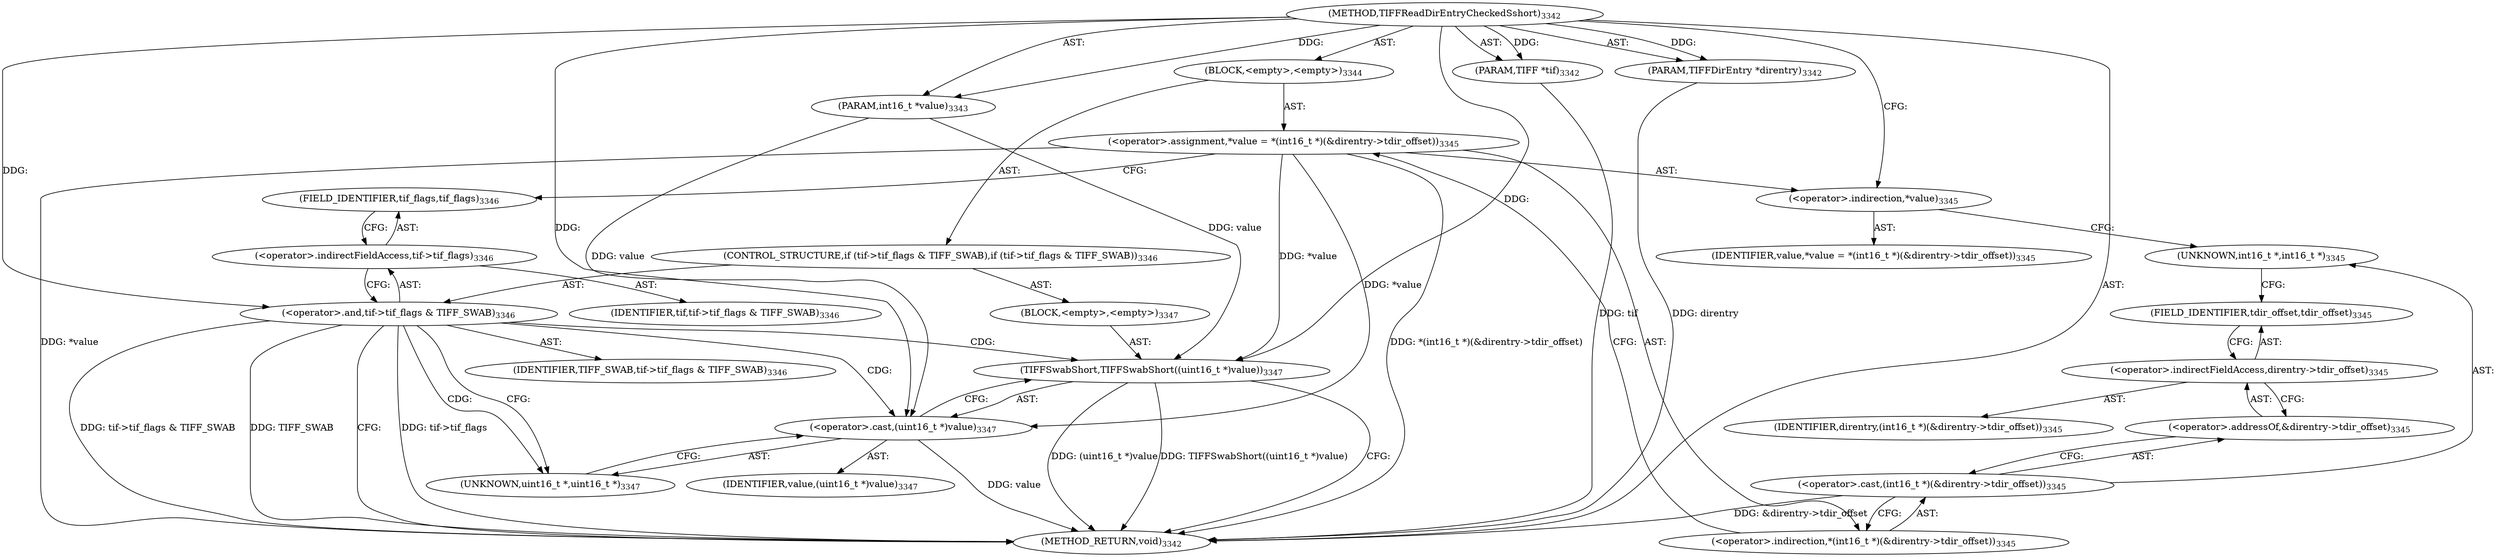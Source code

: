 digraph "TIFFReadDirEntryCheckedSshort" {  
"86680" [label = <(METHOD,TIFFReadDirEntryCheckedSshort)<SUB>3342</SUB>> ]
"86681" [label = <(PARAM,TIFF *tif)<SUB>3342</SUB>> ]
"86682" [label = <(PARAM,TIFFDirEntry *direntry)<SUB>3342</SUB>> ]
"86683" [label = <(PARAM,int16_t *value)<SUB>3343</SUB>> ]
"86684" [label = <(BLOCK,&lt;empty&gt;,&lt;empty&gt;)<SUB>3344</SUB>> ]
"86685" [label = <(&lt;operator&gt;.assignment,*value = *(int16_t *)(&amp;direntry-&gt;tdir_offset))<SUB>3345</SUB>> ]
"86686" [label = <(&lt;operator&gt;.indirection,*value)<SUB>3345</SUB>> ]
"86687" [label = <(IDENTIFIER,value,*value = *(int16_t *)(&amp;direntry-&gt;tdir_offset))<SUB>3345</SUB>> ]
"86688" [label = <(&lt;operator&gt;.indirection,*(int16_t *)(&amp;direntry-&gt;tdir_offset))<SUB>3345</SUB>> ]
"86689" [label = <(&lt;operator&gt;.cast,(int16_t *)(&amp;direntry-&gt;tdir_offset))<SUB>3345</SUB>> ]
"86690" [label = <(UNKNOWN,int16_t *,int16_t *)<SUB>3345</SUB>> ]
"86691" [label = <(&lt;operator&gt;.addressOf,&amp;direntry-&gt;tdir_offset)<SUB>3345</SUB>> ]
"86692" [label = <(&lt;operator&gt;.indirectFieldAccess,direntry-&gt;tdir_offset)<SUB>3345</SUB>> ]
"86693" [label = <(IDENTIFIER,direntry,(int16_t *)(&amp;direntry-&gt;tdir_offset))<SUB>3345</SUB>> ]
"86694" [label = <(FIELD_IDENTIFIER,tdir_offset,tdir_offset)<SUB>3345</SUB>> ]
"86695" [label = <(CONTROL_STRUCTURE,if (tif-&gt;tif_flags &amp; TIFF_SWAB),if (tif-&gt;tif_flags &amp; TIFF_SWAB))<SUB>3346</SUB>> ]
"86696" [label = <(&lt;operator&gt;.and,tif-&gt;tif_flags &amp; TIFF_SWAB)<SUB>3346</SUB>> ]
"86697" [label = <(&lt;operator&gt;.indirectFieldAccess,tif-&gt;tif_flags)<SUB>3346</SUB>> ]
"86698" [label = <(IDENTIFIER,tif,tif-&gt;tif_flags &amp; TIFF_SWAB)<SUB>3346</SUB>> ]
"86699" [label = <(FIELD_IDENTIFIER,tif_flags,tif_flags)<SUB>3346</SUB>> ]
"86700" [label = <(IDENTIFIER,TIFF_SWAB,tif-&gt;tif_flags &amp; TIFF_SWAB)<SUB>3346</SUB>> ]
"86701" [label = <(BLOCK,&lt;empty&gt;,&lt;empty&gt;)<SUB>3347</SUB>> ]
"86702" [label = <(TIFFSwabShort,TIFFSwabShort((uint16_t *)value))<SUB>3347</SUB>> ]
"86703" [label = <(&lt;operator&gt;.cast,(uint16_t *)value)<SUB>3347</SUB>> ]
"86704" [label = <(UNKNOWN,uint16_t *,uint16_t *)<SUB>3347</SUB>> ]
"86705" [label = <(IDENTIFIER,value,(uint16_t *)value)<SUB>3347</SUB>> ]
"86706" [label = <(METHOD_RETURN,void)<SUB>3342</SUB>> ]
  "86680" -> "86681"  [ label = "AST: "] 
  "86680" -> "86682"  [ label = "AST: "] 
  "86680" -> "86683"  [ label = "AST: "] 
  "86680" -> "86684"  [ label = "AST: "] 
  "86680" -> "86706"  [ label = "AST: "] 
  "86684" -> "86685"  [ label = "AST: "] 
  "86684" -> "86695"  [ label = "AST: "] 
  "86685" -> "86686"  [ label = "AST: "] 
  "86685" -> "86688"  [ label = "AST: "] 
  "86686" -> "86687"  [ label = "AST: "] 
  "86688" -> "86689"  [ label = "AST: "] 
  "86689" -> "86690"  [ label = "AST: "] 
  "86689" -> "86691"  [ label = "AST: "] 
  "86691" -> "86692"  [ label = "AST: "] 
  "86692" -> "86693"  [ label = "AST: "] 
  "86692" -> "86694"  [ label = "AST: "] 
  "86695" -> "86696"  [ label = "AST: "] 
  "86695" -> "86701"  [ label = "AST: "] 
  "86696" -> "86697"  [ label = "AST: "] 
  "86696" -> "86700"  [ label = "AST: "] 
  "86697" -> "86698"  [ label = "AST: "] 
  "86697" -> "86699"  [ label = "AST: "] 
  "86701" -> "86702"  [ label = "AST: "] 
  "86702" -> "86703"  [ label = "AST: "] 
  "86703" -> "86704"  [ label = "AST: "] 
  "86703" -> "86705"  [ label = "AST: "] 
  "86685" -> "86699"  [ label = "CFG: "] 
  "86686" -> "86690"  [ label = "CFG: "] 
  "86688" -> "86685"  [ label = "CFG: "] 
  "86696" -> "86704"  [ label = "CFG: "] 
  "86696" -> "86706"  [ label = "CFG: "] 
  "86689" -> "86688"  [ label = "CFG: "] 
  "86697" -> "86696"  [ label = "CFG: "] 
  "86702" -> "86706"  [ label = "CFG: "] 
  "86690" -> "86694"  [ label = "CFG: "] 
  "86691" -> "86689"  [ label = "CFG: "] 
  "86699" -> "86697"  [ label = "CFG: "] 
  "86703" -> "86702"  [ label = "CFG: "] 
  "86692" -> "86691"  [ label = "CFG: "] 
  "86704" -> "86703"  [ label = "CFG: "] 
  "86694" -> "86692"  [ label = "CFG: "] 
  "86680" -> "86686"  [ label = "CFG: "] 
  "86681" -> "86706"  [ label = "DDG: tif"] 
  "86682" -> "86706"  [ label = "DDG: direntry"] 
  "86685" -> "86706"  [ label = "DDG: *value"] 
  "86689" -> "86706"  [ label = "DDG: &amp;direntry-&gt;tdir_offset"] 
  "86685" -> "86706"  [ label = "DDG: *(int16_t *)(&amp;direntry-&gt;tdir_offset)"] 
  "86696" -> "86706"  [ label = "DDG: tif-&gt;tif_flags"] 
  "86696" -> "86706"  [ label = "DDG: tif-&gt;tif_flags &amp; TIFF_SWAB"] 
  "86703" -> "86706"  [ label = "DDG: value"] 
  "86702" -> "86706"  [ label = "DDG: (uint16_t *)value"] 
  "86702" -> "86706"  [ label = "DDG: TIFFSwabShort((uint16_t *)value)"] 
  "86696" -> "86706"  [ label = "DDG: TIFF_SWAB"] 
  "86680" -> "86681"  [ label = "DDG: "] 
  "86680" -> "86682"  [ label = "DDG: "] 
  "86680" -> "86683"  [ label = "DDG: "] 
  "86680" -> "86696"  [ label = "DDG: "] 
  "86685" -> "86702"  [ label = "DDG: *value"] 
  "86683" -> "86702"  [ label = "DDG: value"] 
  "86680" -> "86702"  [ label = "DDG: "] 
  "86685" -> "86703"  [ label = "DDG: *value"] 
  "86683" -> "86703"  [ label = "DDG: value"] 
  "86680" -> "86703"  [ label = "DDG: "] 
  "86696" -> "86702"  [ label = "CDG: "] 
  "86696" -> "86704"  [ label = "CDG: "] 
  "86696" -> "86703"  [ label = "CDG: "] 
}
